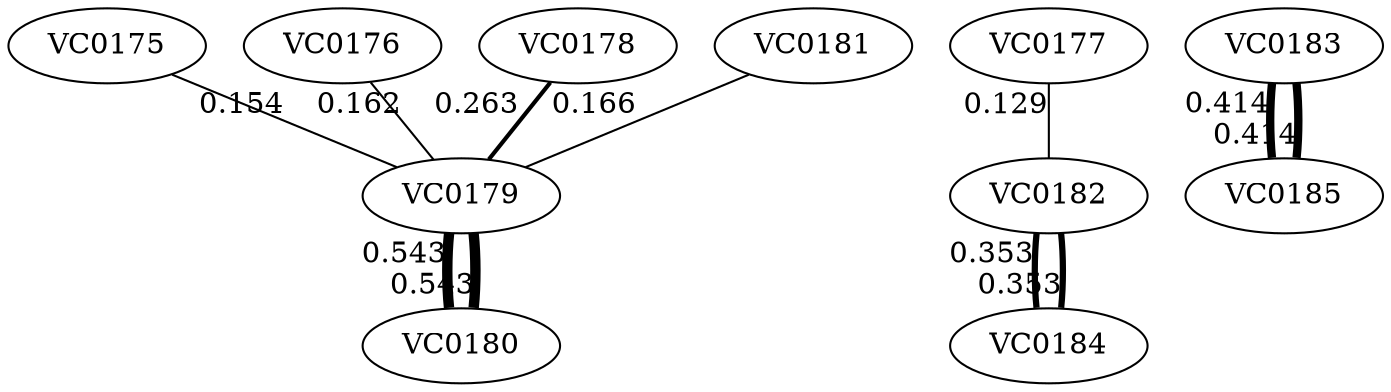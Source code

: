 digraph Maximum_Related_Networks_circo {
	VC0175 -> VC0179 [dir=none penwidth=1 xlabel=0.154]
	VC0176 -> VC0179 [dir=none penwidth=1 xlabel=0.162]
	VC0177 -> VC0182 [dir=none penwidth=1 xlabel=0.129]
	VC0178 -> VC0179 [dir=none penwidth=2 xlabel=0.263]
	VC0179 -> VC0180 [dir=none penwidth=5 xlabel=0.543]
	VC0180 -> VC0179 [dir=none penwidth=5 xlabel=0.543]
	VC0181 -> VC0179 [dir=none penwidth=1 xlabel=0.166]
	VC0182 -> VC0184 [dir=none penwidth=3 xlabel=0.353]
	VC0183 -> VC0185 [dir=none penwidth=4 xlabel=0.414]
	VC0184 -> VC0182 [dir=none penwidth=3 xlabel=0.353]
	VC0185 -> VC0183 [dir=none penwidth=4 xlabel=0.414]
}
